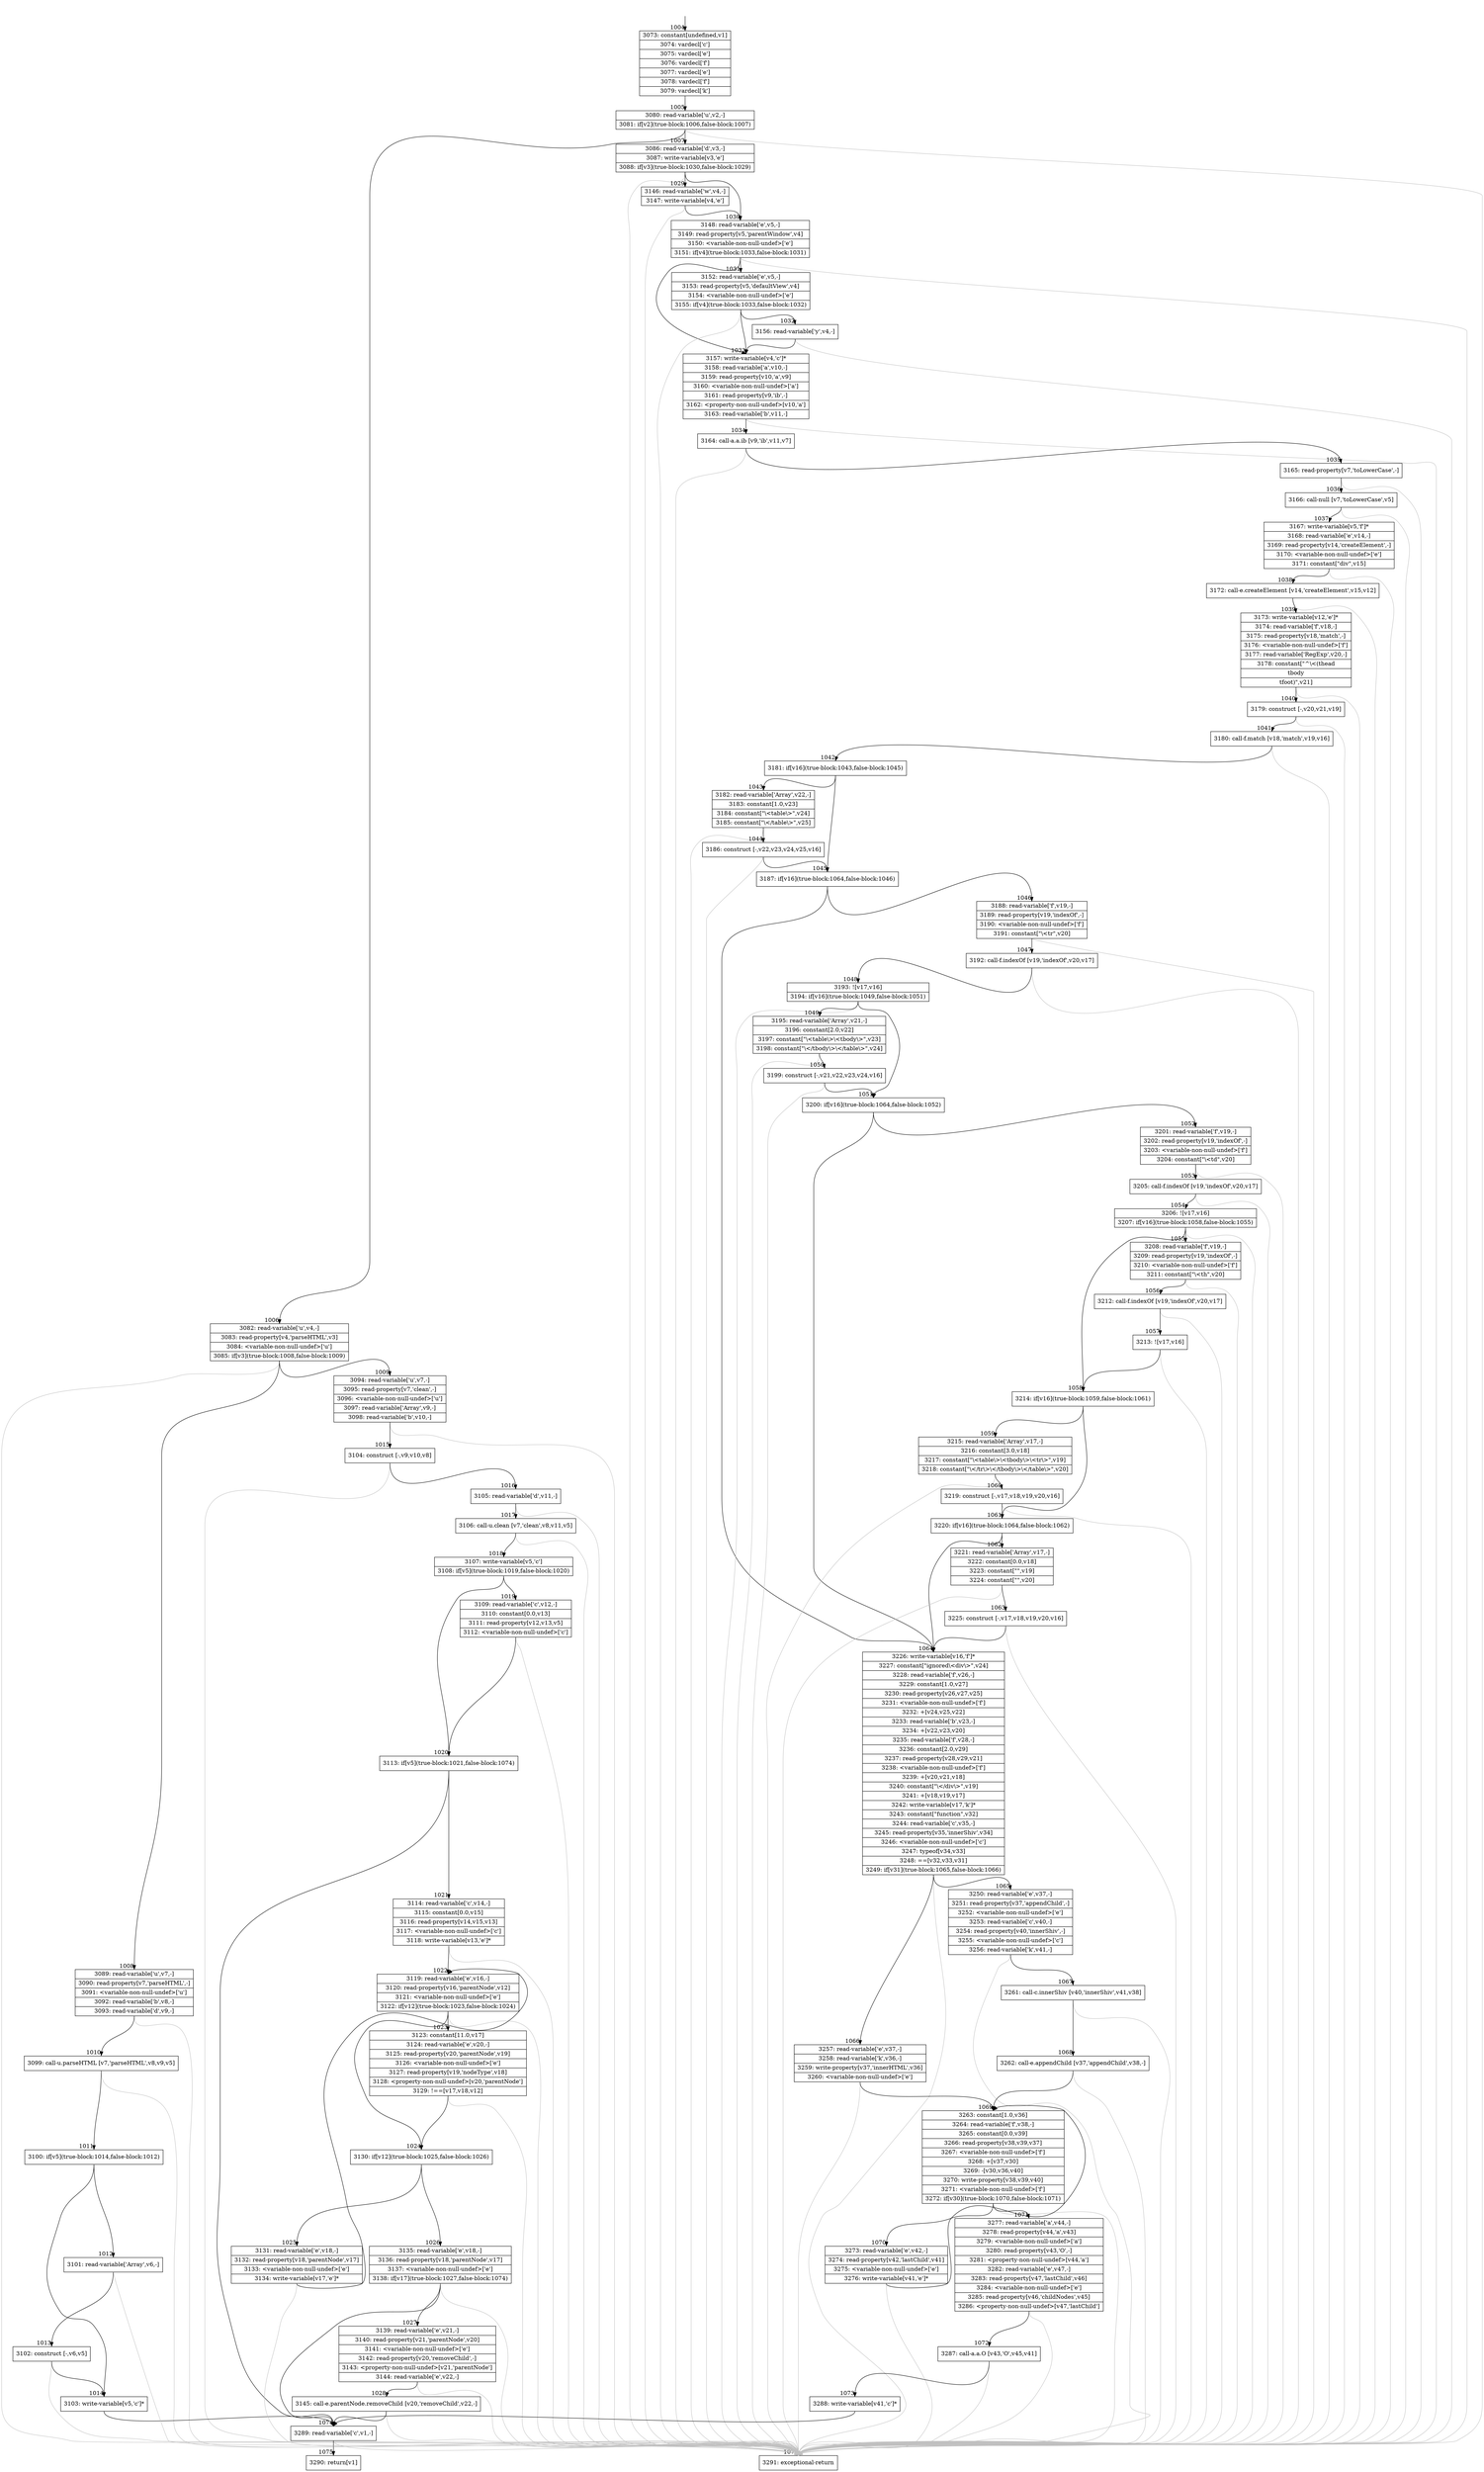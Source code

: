 digraph {
rankdir="TD"
BB_entry87[shape=none,label=""];
BB_entry87 -> BB1004 [tailport=s, headport=n, headlabel="    1004"]
BB1004 [shape=record label="{3073: constant[undefined,v1]|3074: vardecl['c']|3075: vardecl['e']|3076: vardecl['f']|3077: vardecl['e']|3078: vardecl['f']|3079: vardecl['k']}" ] 
BB1004 -> BB1005 [tailport=s, headport=n, headlabel="      1005"]
BB1005 [shape=record label="{3080: read-variable['u',v2,-]|3081: if[v2](true-block:1006,false-block:1007)}" ] 
BB1005 -> BB1006 [tailport=s, headport=n, headlabel="      1006"]
BB1005 -> BB1007 [tailport=s, headport=n, headlabel="      1007"]
BB1005 -> BB1076 [tailport=s, headport=n, color=gray, headlabel="      1076"]
BB1006 [shape=record label="{3082: read-variable['u',v4,-]|3083: read-property[v4,'parseHTML',v3]|3084: \<variable-non-null-undef\>['u']|3085: if[v3](true-block:1008,false-block:1009)}" ] 
BB1006 -> BB1008 [tailport=s, headport=n, headlabel="      1008"]
BB1006 -> BB1009 [tailport=s, headport=n, headlabel="      1009"]
BB1006 -> BB1076 [tailport=s, headport=n, color=gray]
BB1007 [shape=record label="{3086: read-variable['d',v3,-]|3087: write-variable[v3,'e']|3088: if[v3](true-block:1030,false-block:1029)}" ] 
BB1007 -> BB1030 [tailport=s, headport=n, headlabel="      1030"]
BB1007 -> BB1029 [tailport=s, headport=n, headlabel="      1029"]
BB1007 -> BB1076 [tailport=s, headport=n, color=gray]
BB1008 [shape=record label="{3089: read-variable['u',v7,-]|3090: read-property[v7,'parseHTML',-]|3091: \<variable-non-null-undef\>['u']|3092: read-variable['b',v8,-]|3093: read-variable['d',v9,-]}" ] 
BB1008 -> BB1010 [tailport=s, headport=n, headlabel="      1010"]
BB1008 -> BB1076 [tailport=s, headport=n, color=gray]
BB1009 [shape=record label="{3094: read-variable['u',v7,-]|3095: read-property[v7,'clean',-]|3096: \<variable-non-null-undef\>['u']|3097: read-variable['Array',v9,-]|3098: read-variable['b',v10,-]}" ] 
BB1009 -> BB1015 [tailport=s, headport=n, headlabel="      1015"]
BB1009 -> BB1076 [tailport=s, headport=n, color=gray]
BB1010 [shape=record label="{3099: call-u.parseHTML [v7,'parseHTML',v8,v9,v5]}" ] 
BB1010 -> BB1011 [tailport=s, headport=n, headlabel="      1011"]
BB1010 -> BB1076 [tailport=s, headport=n, color=gray]
BB1011 [shape=record label="{3100: if[v5](true-block:1014,false-block:1012)}" ] 
BB1011 -> BB1014 [tailport=s, headport=n, headlabel="      1014"]
BB1011 -> BB1012 [tailport=s, headport=n, headlabel="      1012"]
BB1012 [shape=record label="{3101: read-variable['Array',v6,-]}" ] 
BB1012 -> BB1013 [tailport=s, headport=n, headlabel="      1013"]
BB1012 -> BB1076 [tailport=s, headport=n, color=gray]
BB1013 [shape=record label="{3102: construct [-,v6,v5]}" ] 
BB1013 -> BB1014 [tailport=s, headport=n]
BB1013 -> BB1076 [tailport=s, headport=n, color=gray]
BB1014 [shape=record label="{3103: write-variable[v5,'c']*}" ] 
BB1014 -> BB1074 [tailport=s, headport=n, headlabel="      1074"]
BB1015 [shape=record label="{3104: construct [-,v9,v10,v8]}" ] 
BB1015 -> BB1016 [tailport=s, headport=n, headlabel="      1016"]
BB1015 -> BB1076 [tailport=s, headport=n, color=gray]
BB1016 [shape=record label="{3105: read-variable['d',v11,-]}" ] 
BB1016 -> BB1017 [tailport=s, headport=n, headlabel="      1017"]
BB1016 -> BB1076 [tailport=s, headport=n, color=gray]
BB1017 [shape=record label="{3106: call-u.clean [v7,'clean',v8,v11,v5]}" ] 
BB1017 -> BB1018 [tailport=s, headport=n, headlabel="      1018"]
BB1017 -> BB1076 [tailport=s, headport=n, color=gray]
BB1018 [shape=record label="{3107: write-variable[v5,'c']|3108: if[v5](true-block:1019,false-block:1020)}" ] 
BB1018 -> BB1020 [tailport=s, headport=n, headlabel="      1020"]
BB1018 -> BB1019 [tailport=s, headport=n, headlabel="      1019"]
BB1019 [shape=record label="{3109: read-variable['c',v12,-]|3110: constant[0.0,v13]|3111: read-property[v12,v13,v5]|3112: \<variable-non-null-undef\>['c']}" ] 
BB1019 -> BB1020 [tailport=s, headport=n]
BB1019 -> BB1076 [tailport=s, headport=n, color=gray]
BB1020 [shape=record label="{3113: if[v5](true-block:1021,false-block:1074)}" ] 
BB1020 -> BB1021 [tailport=s, headport=n, headlabel="      1021"]
BB1020 -> BB1074 [tailport=s, headport=n]
BB1021 [shape=record label="{3114: read-variable['c',v14,-]|3115: constant[0.0,v15]|3116: read-property[v14,v15,v13]|3117: \<variable-non-null-undef\>['c']|3118: write-variable[v13,'e']*}" ] 
BB1021 -> BB1022 [tailport=s, headport=n, headlabel="      1022"]
BB1021 -> BB1076 [tailport=s, headport=n, color=gray]
BB1022 [shape=record label="{3119: read-variable['e',v16,-]|3120: read-property[v16,'parentNode',v12]|3121: \<variable-non-null-undef\>['e']|3122: if[v12](true-block:1023,false-block:1024)}" ] 
BB1022 -> BB1024 [tailport=s, headport=n, headlabel="      1024"]
BB1022 -> BB1023 [tailport=s, headport=n, headlabel="      1023"]
BB1022 -> BB1076 [tailport=s, headport=n, color=gray]
BB1023 [shape=record label="{3123: constant[11.0,v17]|3124: read-variable['e',v20,-]|3125: read-property[v20,'parentNode',v19]|3126: \<variable-non-null-undef\>['e']|3127: read-property[v19,'nodeType',v18]|3128: \<property-non-null-undef\>[v20,'parentNode']|3129: !==[v17,v18,v12]}" ] 
BB1023 -> BB1024 [tailport=s, headport=n]
BB1023 -> BB1076 [tailport=s, headport=n, color=gray]
BB1024 [shape=record label="{3130: if[v12](true-block:1025,false-block:1026)}" ] 
BB1024 -> BB1025 [tailport=s, headport=n, headlabel="      1025"]
BB1024 -> BB1026 [tailport=s, headport=n, headlabel="      1026"]
BB1025 [shape=record label="{3131: read-variable['e',v18,-]|3132: read-property[v18,'parentNode',v17]|3133: \<variable-non-null-undef\>['e']|3134: write-variable[v17,'e']*}" ] 
BB1025 -> BB1022 [tailport=s, headport=n]
BB1025 -> BB1076 [tailport=s, headport=n, color=gray]
BB1026 [shape=record label="{3135: read-variable['e',v18,-]|3136: read-property[v18,'parentNode',v17]|3137: \<variable-non-null-undef\>['e']|3138: if[v17](true-block:1027,false-block:1074)}" ] 
BB1026 -> BB1074 [tailport=s, headport=n]
BB1026 -> BB1027 [tailport=s, headport=n, headlabel="      1027"]
BB1026 -> BB1076 [tailport=s, headport=n, color=gray]
BB1027 [shape=record label="{3139: read-variable['e',v21,-]|3140: read-property[v21,'parentNode',v20]|3141: \<variable-non-null-undef\>['e']|3142: read-property[v20,'removeChild',-]|3143: \<property-non-null-undef\>[v21,'parentNode']|3144: read-variable['e',v22,-]}" ] 
BB1027 -> BB1028 [tailport=s, headport=n, headlabel="      1028"]
BB1027 -> BB1076 [tailport=s, headport=n, color=gray]
BB1028 [shape=record label="{3145: call-e.parentNode.removeChild [v20,'removeChild',v22,-]}" ] 
BB1028 -> BB1074 [tailport=s, headport=n]
BB1028 -> BB1076 [tailport=s, headport=n, color=gray]
BB1029 [shape=record label="{3146: read-variable['w',v4,-]|3147: write-variable[v4,'e']}" ] 
BB1029 -> BB1030 [tailport=s, headport=n]
BB1029 -> BB1076 [tailport=s, headport=n, color=gray]
BB1030 [shape=record label="{3148: read-variable['e',v5,-]|3149: read-property[v5,'parentWindow',v4]|3150: \<variable-non-null-undef\>['e']|3151: if[v4](true-block:1033,false-block:1031)}" ] 
BB1030 -> BB1033 [tailport=s, headport=n, headlabel="      1033"]
BB1030 -> BB1031 [tailport=s, headport=n, headlabel="      1031"]
BB1030 -> BB1076 [tailport=s, headport=n, color=gray]
BB1031 [shape=record label="{3152: read-variable['e',v5,-]|3153: read-property[v5,'defaultView',v4]|3154: \<variable-non-null-undef\>['e']|3155: if[v4](true-block:1033,false-block:1032)}" ] 
BB1031 -> BB1033 [tailport=s, headport=n]
BB1031 -> BB1032 [tailport=s, headport=n, headlabel="      1032"]
BB1031 -> BB1076 [tailport=s, headport=n, color=gray]
BB1032 [shape=record label="{3156: read-variable['y',v4,-]}" ] 
BB1032 -> BB1033 [tailport=s, headport=n]
BB1032 -> BB1076 [tailport=s, headport=n, color=gray]
BB1033 [shape=record label="{3157: write-variable[v4,'c']*|3158: read-variable['a',v10,-]|3159: read-property[v10,'a',v9]|3160: \<variable-non-null-undef\>['a']|3161: read-property[v9,'ib',-]|3162: \<property-non-null-undef\>[v10,'a']|3163: read-variable['b',v11,-]}" ] 
BB1033 -> BB1034 [tailport=s, headport=n, headlabel="      1034"]
BB1033 -> BB1076 [tailport=s, headport=n, color=gray]
BB1034 [shape=record label="{3164: call-a.a.ib [v9,'ib',v11,v7]}" ] 
BB1034 -> BB1035 [tailport=s, headport=n, headlabel="      1035"]
BB1034 -> BB1076 [tailport=s, headport=n, color=gray]
BB1035 [shape=record label="{3165: read-property[v7,'toLowerCase',-]}" ] 
BB1035 -> BB1036 [tailport=s, headport=n, headlabel="      1036"]
BB1035 -> BB1076 [tailport=s, headport=n, color=gray]
BB1036 [shape=record label="{3166: call-null [v7,'toLowerCase',v5]}" ] 
BB1036 -> BB1037 [tailport=s, headport=n, headlabel="      1037"]
BB1036 -> BB1076 [tailport=s, headport=n, color=gray]
BB1037 [shape=record label="{3167: write-variable[v5,'f']*|3168: read-variable['e',v14,-]|3169: read-property[v14,'createElement',-]|3170: \<variable-non-null-undef\>['e']|3171: constant[\"div\",v15]}" ] 
BB1037 -> BB1038 [tailport=s, headport=n, headlabel="      1038"]
BB1037 -> BB1076 [tailport=s, headport=n, color=gray]
BB1038 [shape=record label="{3172: call-e.createElement [v14,'createElement',v15,v12]}" ] 
BB1038 -> BB1039 [tailport=s, headport=n, headlabel="      1039"]
BB1038 -> BB1076 [tailport=s, headport=n, color=gray]
BB1039 [shape=record label="{3173: write-variable[v12,'e']*|3174: read-variable['f',v18,-]|3175: read-property[v18,'match',-]|3176: \<variable-non-null-undef\>['f']|3177: read-variable['RegExp',v20,-]|3178: constant[\"^\\\<(thead|tbody|tfoot)\",v21]}" ] 
BB1039 -> BB1040 [tailport=s, headport=n, headlabel="      1040"]
BB1039 -> BB1076 [tailport=s, headport=n, color=gray]
BB1040 [shape=record label="{3179: construct [-,v20,v21,v19]}" ] 
BB1040 -> BB1041 [tailport=s, headport=n, headlabel="      1041"]
BB1040 -> BB1076 [tailport=s, headport=n, color=gray]
BB1041 [shape=record label="{3180: call-f.match [v18,'match',v19,v16]}" ] 
BB1041 -> BB1042 [tailport=s, headport=n, headlabel="      1042"]
BB1041 -> BB1076 [tailport=s, headport=n, color=gray]
BB1042 [shape=record label="{3181: if[v16](true-block:1043,false-block:1045)}" ] 
BB1042 -> BB1045 [tailport=s, headport=n, headlabel="      1045"]
BB1042 -> BB1043 [tailport=s, headport=n, headlabel="      1043"]
BB1043 [shape=record label="{3182: read-variable['Array',v22,-]|3183: constant[1.0,v23]|3184: constant[\"\\\<table\\\>\",v24]|3185: constant[\"\\\</table\\\>\",v25]}" ] 
BB1043 -> BB1044 [tailport=s, headport=n, headlabel="      1044"]
BB1043 -> BB1076 [tailport=s, headport=n, color=gray]
BB1044 [shape=record label="{3186: construct [-,v22,v23,v24,v25,v16]}" ] 
BB1044 -> BB1045 [tailport=s, headport=n]
BB1044 -> BB1076 [tailport=s, headport=n, color=gray]
BB1045 [shape=record label="{3187: if[v16](true-block:1064,false-block:1046)}" ] 
BB1045 -> BB1064 [tailport=s, headport=n, headlabel="      1064"]
BB1045 -> BB1046 [tailport=s, headport=n, headlabel="      1046"]
BB1046 [shape=record label="{3188: read-variable['f',v19,-]|3189: read-property[v19,'indexOf',-]|3190: \<variable-non-null-undef\>['f']|3191: constant[\"\\\<tr\",v20]}" ] 
BB1046 -> BB1047 [tailport=s, headport=n, headlabel="      1047"]
BB1046 -> BB1076 [tailport=s, headport=n, color=gray]
BB1047 [shape=record label="{3192: call-f.indexOf [v19,'indexOf',v20,v17]}" ] 
BB1047 -> BB1048 [tailport=s, headport=n, headlabel="      1048"]
BB1047 -> BB1076 [tailport=s, headport=n, color=gray]
BB1048 [shape=record label="{3193: ![v17,v16]|3194: if[v16](true-block:1049,false-block:1051)}" ] 
BB1048 -> BB1051 [tailport=s, headport=n, headlabel="      1051"]
BB1048 -> BB1049 [tailport=s, headport=n, headlabel="      1049"]
BB1048 -> BB1076 [tailport=s, headport=n, color=gray]
BB1049 [shape=record label="{3195: read-variable['Array',v21,-]|3196: constant[2.0,v22]|3197: constant[\"\\\<table\\\>\\\<tbody\\\>\",v23]|3198: constant[\"\\\</tbody\\\>\\\</table\\\>\",v24]}" ] 
BB1049 -> BB1050 [tailport=s, headport=n, headlabel="      1050"]
BB1049 -> BB1076 [tailport=s, headport=n, color=gray]
BB1050 [shape=record label="{3199: construct [-,v21,v22,v23,v24,v16]}" ] 
BB1050 -> BB1051 [tailport=s, headport=n]
BB1050 -> BB1076 [tailport=s, headport=n, color=gray]
BB1051 [shape=record label="{3200: if[v16](true-block:1064,false-block:1052)}" ] 
BB1051 -> BB1064 [tailport=s, headport=n]
BB1051 -> BB1052 [tailport=s, headport=n, headlabel="      1052"]
BB1052 [shape=record label="{3201: read-variable['f',v19,-]|3202: read-property[v19,'indexOf',-]|3203: \<variable-non-null-undef\>['f']|3204: constant[\"\\\<td\",v20]}" ] 
BB1052 -> BB1053 [tailport=s, headport=n, headlabel="      1053"]
BB1052 -> BB1076 [tailport=s, headport=n, color=gray]
BB1053 [shape=record label="{3205: call-f.indexOf [v19,'indexOf',v20,v17]}" ] 
BB1053 -> BB1054 [tailport=s, headport=n, headlabel="      1054"]
BB1053 -> BB1076 [tailport=s, headport=n, color=gray]
BB1054 [shape=record label="{3206: ![v17,v16]|3207: if[v16](true-block:1058,false-block:1055)}" ] 
BB1054 -> BB1058 [tailport=s, headport=n, headlabel="      1058"]
BB1054 -> BB1055 [tailport=s, headport=n, headlabel="      1055"]
BB1054 -> BB1076 [tailport=s, headport=n, color=gray]
BB1055 [shape=record label="{3208: read-variable['f',v19,-]|3209: read-property[v19,'indexOf',-]|3210: \<variable-non-null-undef\>['f']|3211: constant[\"\\\<th\",v20]}" ] 
BB1055 -> BB1056 [tailport=s, headport=n, headlabel="      1056"]
BB1055 -> BB1076 [tailport=s, headport=n, color=gray]
BB1056 [shape=record label="{3212: call-f.indexOf [v19,'indexOf',v20,v17]}" ] 
BB1056 -> BB1057 [tailport=s, headport=n, headlabel="      1057"]
BB1056 -> BB1076 [tailport=s, headport=n, color=gray]
BB1057 [shape=record label="{3213: ![v17,v16]}" ] 
BB1057 -> BB1058 [tailport=s, headport=n]
BB1057 -> BB1076 [tailport=s, headport=n, color=gray]
BB1058 [shape=record label="{3214: if[v16](true-block:1059,false-block:1061)}" ] 
BB1058 -> BB1061 [tailport=s, headport=n, headlabel="      1061"]
BB1058 -> BB1059 [tailport=s, headport=n, headlabel="      1059"]
BB1059 [shape=record label="{3215: read-variable['Array',v17,-]|3216: constant[3.0,v18]|3217: constant[\"\\\<table\\\>\\\<tbody\\\>\\\<tr\\\>\",v19]|3218: constant[\"\\\</tr\\\>\\\</tbody\\\>\\\</table\\\>\",v20]}" ] 
BB1059 -> BB1060 [tailport=s, headport=n, headlabel="      1060"]
BB1059 -> BB1076 [tailport=s, headport=n, color=gray]
BB1060 [shape=record label="{3219: construct [-,v17,v18,v19,v20,v16]}" ] 
BB1060 -> BB1061 [tailport=s, headport=n]
BB1060 -> BB1076 [tailport=s, headport=n, color=gray]
BB1061 [shape=record label="{3220: if[v16](true-block:1064,false-block:1062)}" ] 
BB1061 -> BB1064 [tailport=s, headport=n]
BB1061 -> BB1062 [tailport=s, headport=n, headlabel="      1062"]
BB1062 [shape=record label="{3221: read-variable['Array',v17,-]|3222: constant[0.0,v18]|3223: constant[\"\",v19]|3224: constant[\"\",v20]}" ] 
BB1062 -> BB1063 [tailport=s, headport=n, headlabel="      1063"]
BB1062 -> BB1076 [tailport=s, headport=n, color=gray]
BB1063 [shape=record label="{3225: construct [-,v17,v18,v19,v20,v16]}" ] 
BB1063 -> BB1064 [tailport=s, headport=n]
BB1063 -> BB1076 [tailport=s, headport=n, color=gray]
BB1064 [shape=record label="{3226: write-variable[v16,'f']*|3227: constant[\"ignored\\\<div\\\>\",v24]|3228: read-variable['f',v26,-]|3229: constant[1.0,v27]|3230: read-property[v26,v27,v25]|3231: \<variable-non-null-undef\>['f']|3232: +[v24,v25,v22]|3233: read-variable['b',v23,-]|3234: +[v22,v23,v20]|3235: read-variable['f',v28,-]|3236: constant[2.0,v29]|3237: read-property[v28,v29,v21]|3238: \<variable-non-null-undef\>['f']|3239: +[v20,v21,v18]|3240: constant[\"\\\</div\\\>\",v19]|3241: +[v18,v19,v17]|3242: write-variable[v17,'k']*|3243: constant[\"function\",v32]|3244: read-variable['c',v35,-]|3245: read-property[v35,'innerShiv',v34]|3246: \<variable-non-null-undef\>['c']|3247: typeof[v34,v33]|3248: ==[v32,v33,v31]|3249: if[v31](true-block:1065,false-block:1066)}" ] 
BB1064 -> BB1065 [tailport=s, headport=n, headlabel="      1065"]
BB1064 -> BB1066 [tailport=s, headport=n, headlabel="      1066"]
BB1064 -> BB1076 [tailport=s, headport=n, color=gray]
BB1065 [shape=record label="{3250: read-variable['e',v37,-]|3251: read-property[v37,'appendChild',-]|3252: \<variable-non-null-undef\>['e']|3253: read-variable['c',v40,-]|3254: read-property[v40,'innerShiv',-]|3255: \<variable-non-null-undef\>['c']|3256: read-variable['k',v41,-]}" ] 
BB1065 -> BB1067 [tailport=s, headport=n, headlabel="      1067"]
BB1065 -> BB1076 [tailport=s, headport=n, color=gray]
BB1066 [shape=record label="{3257: read-variable['e',v37,-]|3258: read-variable['k',v36,-]|3259: write-property[v37,'innerHTML',v36]|3260: \<variable-non-null-undef\>['e']}" ] 
BB1066 -> BB1069 [tailport=s, headport=n, headlabel="      1069"]
BB1066 -> BB1076 [tailport=s, headport=n, color=gray]
BB1067 [shape=record label="{3261: call-c.innerShiv [v40,'innerShiv',v41,v38]}" ] 
BB1067 -> BB1068 [tailport=s, headport=n, headlabel="      1068"]
BB1067 -> BB1076 [tailport=s, headport=n, color=gray]
BB1068 [shape=record label="{3262: call-e.appendChild [v37,'appendChild',v38,-]}" ] 
BB1068 -> BB1069 [tailport=s, headport=n]
BB1068 -> BB1076 [tailport=s, headport=n, color=gray]
BB1069 [shape=record label="{3263: constant[1.0,v36]|3264: read-variable['f',v38,-]|3265: constant[0.0,v39]|3266: read-property[v38,v39,v37]|3267: \<variable-non-null-undef\>['f']|3268: +[v37,v30]|3269: -[v30,v36,v40]|3270: write-property[v38,v39,v40]|3271: \<variable-non-null-undef\>['f']|3272: if[v30](true-block:1070,false-block:1071)}" ] 
BB1069 -> BB1070 [tailport=s, headport=n, headlabel="      1070"]
BB1069 -> BB1071 [tailport=s, headport=n, headlabel="      1071"]
BB1069 -> BB1076 [tailport=s, headport=n, color=gray]
BB1070 [shape=record label="{3273: read-variable['e',v42,-]|3274: read-property[v42,'lastChild',v41]|3275: \<variable-non-null-undef\>['e']|3276: write-variable[v41,'e']*}" ] 
BB1070 -> BB1069 [tailport=s, headport=n]
BB1070 -> BB1076 [tailport=s, headport=n, color=gray]
BB1071 [shape=record label="{3277: read-variable['a',v44,-]|3278: read-property[v44,'a',v43]|3279: \<variable-non-null-undef\>['a']|3280: read-property[v43,'O',-]|3281: \<property-non-null-undef\>[v44,'a']|3282: read-variable['e',v47,-]|3283: read-property[v47,'lastChild',v46]|3284: \<variable-non-null-undef\>['e']|3285: read-property[v46,'childNodes',v45]|3286: \<property-non-null-undef\>[v47,'lastChild']}" ] 
BB1071 -> BB1072 [tailport=s, headport=n, headlabel="      1072"]
BB1071 -> BB1076 [tailport=s, headport=n, color=gray]
BB1072 [shape=record label="{3287: call-a.a.O [v43,'O',v45,v41]}" ] 
BB1072 -> BB1073 [tailport=s, headport=n, headlabel="      1073"]
BB1072 -> BB1076 [tailport=s, headport=n, color=gray]
BB1073 [shape=record label="{3288: write-variable[v41,'c']*}" ] 
BB1073 -> BB1074 [tailport=s, headport=n]
BB1074 [shape=record label="{3289: read-variable['c',v1,-]}" ] 
BB1074 -> BB1075 [tailport=s, headport=n, headlabel="      1075"]
BB1074 -> BB1076 [tailport=s, headport=n, color=gray]
BB1075 [shape=record label="{3290: return[v1]}" ] 
BB1076 [shape=record label="{3291: exceptional-return}" ] 
}
